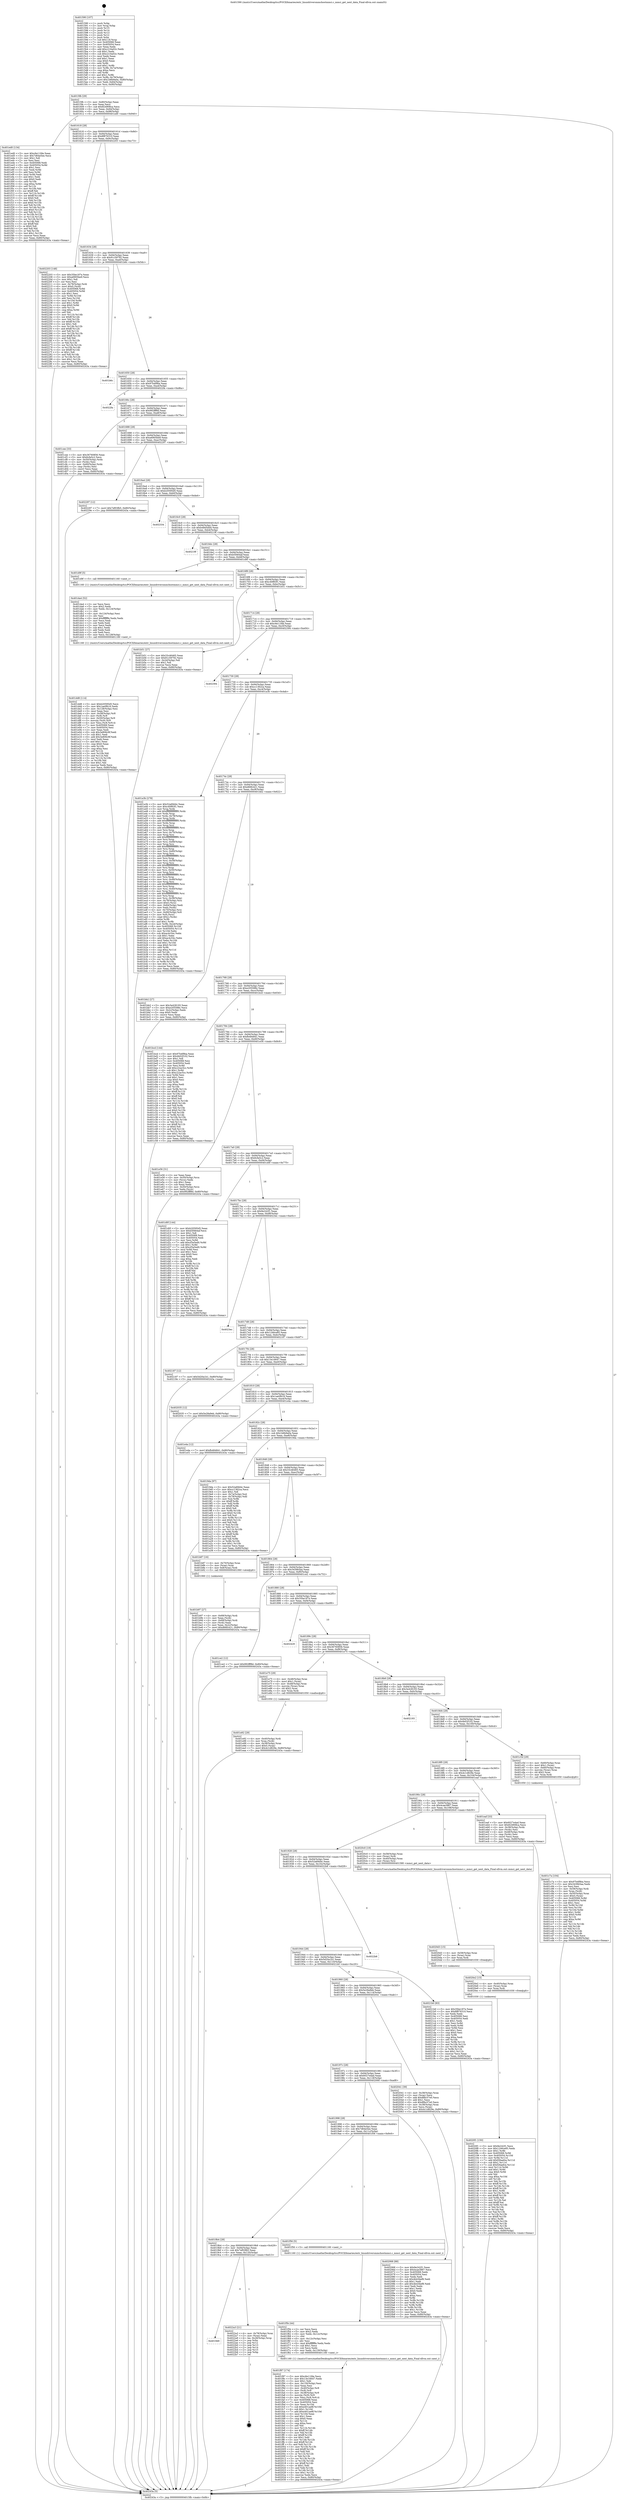 digraph "0x401590" {
  label = "0x401590 (/mnt/c/Users/mathe/Desktop/tcc/POCII/binaries/extr_linuxdriversmmchostmmci.c_mmci_get_next_data_Final-ollvm.out::main(0))"
  labelloc = "t"
  node[shape=record]

  Entry [label="",width=0.3,height=0.3,shape=circle,fillcolor=black,style=filled]
  "0x4015fb" [label="{
     0x4015fb [29]\l
     | [instrs]\l
     &nbsp;&nbsp;0x4015fb \<+3\>: mov -0x80(%rbp),%eax\l
     &nbsp;&nbsp;0x4015fe \<+2\>: mov %eax,%ecx\l
     &nbsp;&nbsp;0x401600 \<+6\>: sub $0x824908ca,%ecx\l
     &nbsp;&nbsp;0x401606 \<+6\>: mov %eax,-0x94(%rbp)\l
     &nbsp;&nbsp;0x40160c \<+6\>: mov %ecx,-0x98(%rbp)\l
     &nbsp;&nbsp;0x401612 \<+6\>: je 0000000000401ed0 \<main+0x940\>\l
  }"]
  "0x401ed0" [label="{
     0x401ed0 [134]\l
     | [instrs]\l
     &nbsp;&nbsp;0x401ed0 \<+5\>: mov $0xc6e11fde,%eax\l
     &nbsp;&nbsp;0x401ed5 \<+5\>: mov $0x7d64e5ee,%ecx\l
     &nbsp;&nbsp;0x401eda \<+2\>: mov $0x1,%dl\l
     &nbsp;&nbsp;0x401edc \<+2\>: xor %esi,%esi\l
     &nbsp;&nbsp;0x401ede \<+7\>: mov 0x405068,%edi\l
     &nbsp;&nbsp;0x401ee5 \<+8\>: mov 0x405054,%r8d\l
     &nbsp;&nbsp;0x401eed \<+3\>: sub $0x1,%esi\l
     &nbsp;&nbsp;0x401ef0 \<+3\>: mov %edi,%r9d\l
     &nbsp;&nbsp;0x401ef3 \<+3\>: add %esi,%r9d\l
     &nbsp;&nbsp;0x401ef6 \<+4\>: imul %r9d,%edi\l
     &nbsp;&nbsp;0x401efa \<+3\>: and $0x1,%edi\l
     &nbsp;&nbsp;0x401efd \<+3\>: cmp $0x0,%edi\l
     &nbsp;&nbsp;0x401f00 \<+4\>: sete %r10b\l
     &nbsp;&nbsp;0x401f04 \<+4\>: cmp $0xa,%r8d\l
     &nbsp;&nbsp;0x401f08 \<+4\>: setl %r11b\l
     &nbsp;&nbsp;0x401f0c \<+3\>: mov %r10b,%bl\l
     &nbsp;&nbsp;0x401f0f \<+3\>: xor $0xff,%bl\l
     &nbsp;&nbsp;0x401f12 \<+3\>: mov %r11b,%r14b\l
     &nbsp;&nbsp;0x401f15 \<+4\>: xor $0xff,%r14b\l
     &nbsp;&nbsp;0x401f19 \<+3\>: xor $0x0,%dl\l
     &nbsp;&nbsp;0x401f1c \<+3\>: mov %bl,%r15b\l
     &nbsp;&nbsp;0x401f1f \<+4\>: and $0x0,%r15b\l
     &nbsp;&nbsp;0x401f23 \<+3\>: and %dl,%r10b\l
     &nbsp;&nbsp;0x401f26 \<+3\>: mov %r14b,%r12b\l
     &nbsp;&nbsp;0x401f29 \<+4\>: and $0x0,%r12b\l
     &nbsp;&nbsp;0x401f2d \<+3\>: and %dl,%r11b\l
     &nbsp;&nbsp;0x401f30 \<+3\>: or %r10b,%r15b\l
     &nbsp;&nbsp;0x401f33 \<+3\>: or %r11b,%r12b\l
     &nbsp;&nbsp;0x401f36 \<+3\>: xor %r12b,%r15b\l
     &nbsp;&nbsp;0x401f39 \<+3\>: or %r14b,%bl\l
     &nbsp;&nbsp;0x401f3c \<+3\>: xor $0xff,%bl\l
     &nbsp;&nbsp;0x401f3f \<+3\>: or $0x0,%dl\l
     &nbsp;&nbsp;0x401f42 \<+2\>: and %dl,%bl\l
     &nbsp;&nbsp;0x401f44 \<+3\>: or %bl,%r15b\l
     &nbsp;&nbsp;0x401f47 \<+4\>: test $0x1,%r15b\l
     &nbsp;&nbsp;0x401f4b \<+3\>: cmovne %ecx,%eax\l
     &nbsp;&nbsp;0x401f4e \<+3\>: mov %eax,-0x80(%rbp)\l
     &nbsp;&nbsp;0x401f51 \<+5\>: jmp 000000000040243a \<main+0xeaa\>\l
  }"]
  "0x401618" [label="{
     0x401618 [28]\l
     | [instrs]\l
     &nbsp;&nbsp;0x401618 \<+5\>: jmp 000000000040161d \<main+0x8d\>\l
     &nbsp;&nbsp;0x40161d \<+6\>: mov -0x94(%rbp),%eax\l
     &nbsp;&nbsp;0x401623 \<+5\>: sub $0x8f876310,%eax\l
     &nbsp;&nbsp;0x401628 \<+6\>: mov %eax,-0x9c(%rbp)\l
     &nbsp;&nbsp;0x40162e \<+6\>: je 0000000000402203 \<main+0xc73\>\l
  }"]
  Exit [label="",width=0.3,height=0.3,shape=circle,fillcolor=black,style=filled,peripheries=2]
  "0x402203" [label="{
     0x402203 [148]\l
     | [instrs]\l
     &nbsp;&nbsp;0x402203 \<+5\>: mov $0x35be187e,%eax\l
     &nbsp;&nbsp;0x402208 \<+5\>: mov $0xa6905be9,%ecx\l
     &nbsp;&nbsp;0x40220d \<+2\>: mov $0x1,%dl\l
     &nbsp;&nbsp;0x40220f \<+2\>: xor %esi,%esi\l
     &nbsp;&nbsp;0x402211 \<+4\>: mov -0x78(%rbp),%rdi\l
     &nbsp;&nbsp;0x402215 \<+6\>: movl $0x0,(%rdi)\l
     &nbsp;&nbsp;0x40221b \<+8\>: mov 0x405068,%r8d\l
     &nbsp;&nbsp;0x402223 \<+8\>: mov 0x405054,%r9d\l
     &nbsp;&nbsp;0x40222b \<+3\>: sub $0x1,%esi\l
     &nbsp;&nbsp;0x40222e \<+3\>: mov %r8d,%r10d\l
     &nbsp;&nbsp;0x402231 \<+3\>: add %esi,%r10d\l
     &nbsp;&nbsp;0x402234 \<+4\>: imul %r10d,%r8d\l
     &nbsp;&nbsp;0x402238 \<+4\>: and $0x1,%r8d\l
     &nbsp;&nbsp;0x40223c \<+4\>: cmp $0x0,%r8d\l
     &nbsp;&nbsp;0x402240 \<+4\>: sete %r11b\l
     &nbsp;&nbsp;0x402244 \<+4\>: cmp $0xa,%r9d\l
     &nbsp;&nbsp;0x402248 \<+3\>: setl %bl\l
     &nbsp;&nbsp;0x40224b \<+3\>: mov %r11b,%r14b\l
     &nbsp;&nbsp;0x40224e \<+4\>: xor $0xff,%r14b\l
     &nbsp;&nbsp;0x402252 \<+3\>: mov %bl,%r15b\l
     &nbsp;&nbsp;0x402255 \<+4\>: xor $0xff,%r15b\l
     &nbsp;&nbsp;0x402259 \<+3\>: xor $0x1,%dl\l
     &nbsp;&nbsp;0x40225c \<+3\>: mov %r14b,%r12b\l
     &nbsp;&nbsp;0x40225f \<+4\>: and $0xff,%r12b\l
     &nbsp;&nbsp;0x402263 \<+3\>: and %dl,%r11b\l
     &nbsp;&nbsp;0x402266 \<+3\>: mov %r15b,%r13b\l
     &nbsp;&nbsp;0x402269 \<+4\>: and $0xff,%r13b\l
     &nbsp;&nbsp;0x40226d \<+2\>: and %dl,%bl\l
     &nbsp;&nbsp;0x40226f \<+3\>: or %r11b,%r12b\l
     &nbsp;&nbsp;0x402272 \<+3\>: or %bl,%r13b\l
     &nbsp;&nbsp;0x402275 \<+3\>: xor %r13b,%r12b\l
     &nbsp;&nbsp;0x402278 \<+3\>: or %r15b,%r14b\l
     &nbsp;&nbsp;0x40227b \<+4\>: xor $0xff,%r14b\l
     &nbsp;&nbsp;0x40227f \<+3\>: or $0x1,%dl\l
     &nbsp;&nbsp;0x402282 \<+3\>: and %dl,%r14b\l
     &nbsp;&nbsp;0x402285 \<+3\>: or %r14b,%r12b\l
     &nbsp;&nbsp;0x402288 \<+4\>: test $0x1,%r12b\l
     &nbsp;&nbsp;0x40228c \<+3\>: cmovne %ecx,%eax\l
     &nbsp;&nbsp;0x40228f \<+3\>: mov %eax,-0x80(%rbp)\l
     &nbsp;&nbsp;0x402292 \<+5\>: jmp 000000000040243a \<main+0xeaa\>\l
  }"]
  "0x401634" [label="{
     0x401634 [28]\l
     | [instrs]\l
     &nbsp;&nbsp;0x401634 \<+5\>: jmp 0000000000401639 \<main+0xa9\>\l
     &nbsp;&nbsp;0x401639 \<+6\>: mov -0x94(%rbp),%eax\l
     &nbsp;&nbsp;0x40163f \<+5\>: sub $0x91c59792,%eax\l
     &nbsp;&nbsp;0x401644 \<+6\>: mov %eax,-0xa0(%rbp)\l
     &nbsp;&nbsp;0x40164a \<+6\>: je 0000000000401b6c \<main+0x5dc\>\l
  }"]
  "0x4019d0" [label="{
     0x4019d0\l
  }", style=dashed]
  "0x401b6c" [label="{
     0x401b6c\l
  }", style=dashed]
  "0x401650" [label="{
     0x401650 [28]\l
     | [instrs]\l
     &nbsp;&nbsp;0x401650 \<+5\>: jmp 0000000000401655 \<main+0xc5\>\l
     &nbsp;&nbsp;0x401655 \<+6\>: mov -0x94(%rbp),%eax\l
     &nbsp;&nbsp;0x40165b \<+5\>: sub $0x97b4f9ba,%eax\l
     &nbsp;&nbsp;0x401660 \<+6\>: mov %eax,-0xa4(%rbp)\l
     &nbsp;&nbsp;0x401666 \<+6\>: je 00000000004022fa \<main+0xd6a\>\l
  }"]
  "0x4022a3" [label="{
     0x4022a3 [21]\l
     | [instrs]\l
     &nbsp;&nbsp;0x4022a3 \<+4\>: mov -0x78(%rbp),%rax\l
     &nbsp;&nbsp;0x4022a7 \<+2\>: mov (%rax),%eax\l
     &nbsp;&nbsp;0x4022a9 \<+4\>: lea -0x28(%rbp),%rsp\l
     &nbsp;&nbsp;0x4022ad \<+1\>: pop %rbx\l
     &nbsp;&nbsp;0x4022ae \<+2\>: pop %r12\l
     &nbsp;&nbsp;0x4022b0 \<+2\>: pop %r13\l
     &nbsp;&nbsp;0x4022b2 \<+2\>: pop %r14\l
     &nbsp;&nbsp;0x4022b4 \<+2\>: pop %r15\l
     &nbsp;&nbsp;0x4022b6 \<+1\>: pop %rbp\l
     &nbsp;&nbsp;0x4022b7 \<+1\>: ret\l
  }"]
  "0x4022fa" [label="{
     0x4022fa\l
  }", style=dashed]
  "0x40166c" [label="{
     0x40166c [28]\l
     | [instrs]\l
     &nbsp;&nbsp;0x40166c \<+5\>: jmp 0000000000401671 \<main+0xe1\>\l
     &nbsp;&nbsp;0x401671 \<+6\>: mov -0x94(%rbp),%eax\l
     &nbsp;&nbsp;0x401677 \<+5\>: sub $0x992fff8d,%eax\l
     &nbsp;&nbsp;0x40167c \<+6\>: mov %eax,-0xa8(%rbp)\l
     &nbsp;&nbsp;0x401682 \<+6\>: je 0000000000401cee \<main+0x75e\>\l
  }"]
  "0x4020f1" [label="{
     0x4020f1 [150]\l
     | [instrs]\l
     &nbsp;&nbsp;0x4020f1 \<+5\>: mov $0x9e242f1,%ecx\l
     &nbsp;&nbsp;0x4020f6 \<+5\>: mov $0x1246ce85,%edx\l
     &nbsp;&nbsp;0x4020fb \<+3\>: mov $0x1,%r8b\l
     &nbsp;&nbsp;0x4020fe \<+8\>: mov 0x405068,%r9d\l
     &nbsp;&nbsp;0x402106 \<+8\>: mov 0x405054,%r10d\l
     &nbsp;&nbsp;0x40210e \<+3\>: mov %r9d,%r11d\l
     &nbsp;&nbsp;0x402111 \<+7\>: add $0xf26aefce,%r11d\l
     &nbsp;&nbsp;0x402118 \<+4\>: sub $0x1,%r11d\l
     &nbsp;&nbsp;0x40211c \<+7\>: sub $0xf26aefce,%r11d\l
     &nbsp;&nbsp;0x402123 \<+4\>: imul %r11d,%r9d\l
     &nbsp;&nbsp;0x402127 \<+4\>: and $0x1,%r9d\l
     &nbsp;&nbsp;0x40212b \<+4\>: cmp $0x0,%r9d\l
     &nbsp;&nbsp;0x40212f \<+3\>: sete %bl\l
     &nbsp;&nbsp;0x402132 \<+4\>: cmp $0xa,%r10d\l
     &nbsp;&nbsp;0x402136 \<+4\>: setl %r14b\l
     &nbsp;&nbsp;0x40213a \<+3\>: mov %bl,%r15b\l
     &nbsp;&nbsp;0x40213d \<+4\>: xor $0xff,%r15b\l
     &nbsp;&nbsp;0x402141 \<+3\>: mov %r14b,%r12b\l
     &nbsp;&nbsp;0x402144 \<+4\>: xor $0xff,%r12b\l
     &nbsp;&nbsp;0x402148 \<+4\>: xor $0x1,%r8b\l
     &nbsp;&nbsp;0x40214c \<+3\>: mov %r15b,%r13b\l
     &nbsp;&nbsp;0x40214f \<+4\>: and $0xff,%r13b\l
     &nbsp;&nbsp;0x402153 \<+3\>: and %r8b,%bl\l
     &nbsp;&nbsp;0x402156 \<+3\>: mov %r12b,%al\l
     &nbsp;&nbsp;0x402159 \<+2\>: and $0xff,%al\l
     &nbsp;&nbsp;0x40215b \<+3\>: and %r8b,%r14b\l
     &nbsp;&nbsp;0x40215e \<+3\>: or %bl,%r13b\l
     &nbsp;&nbsp;0x402161 \<+3\>: or %r14b,%al\l
     &nbsp;&nbsp;0x402164 \<+3\>: xor %al,%r13b\l
     &nbsp;&nbsp;0x402167 \<+3\>: or %r12b,%r15b\l
     &nbsp;&nbsp;0x40216a \<+4\>: xor $0xff,%r15b\l
     &nbsp;&nbsp;0x40216e \<+4\>: or $0x1,%r8b\l
     &nbsp;&nbsp;0x402172 \<+3\>: and %r8b,%r15b\l
     &nbsp;&nbsp;0x402175 \<+3\>: or %r15b,%r13b\l
     &nbsp;&nbsp;0x402178 \<+4\>: test $0x1,%r13b\l
     &nbsp;&nbsp;0x40217c \<+3\>: cmovne %edx,%ecx\l
     &nbsp;&nbsp;0x40217f \<+3\>: mov %ecx,-0x80(%rbp)\l
     &nbsp;&nbsp;0x402182 \<+5\>: jmp 000000000040243a \<main+0xeaa\>\l
  }"]
  "0x401cee" [label="{
     0x401cee [33]\l
     | [instrs]\l
     &nbsp;&nbsp;0x401cee \<+5\>: mov $0x36760856,%eax\l
     &nbsp;&nbsp;0x401cf3 \<+5\>: mov $0x6cfa5c2,%ecx\l
     &nbsp;&nbsp;0x401cf8 \<+4\>: mov -0x50(%rbp),%rdx\l
     &nbsp;&nbsp;0x401cfc \<+2\>: mov (%rdx),%esi\l
     &nbsp;&nbsp;0x401cfe \<+4\>: mov -0x60(%rbp),%rdx\l
     &nbsp;&nbsp;0x401d02 \<+2\>: cmp (%rdx),%esi\l
     &nbsp;&nbsp;0x401d04 \<+3\>: cmovl %ecx,%eax\l
     &nbsp;&nbsp;0x401d07 \<+3\>: mov %eax,-0x80(%rbp)\l
     &nbsp;&nbsp;0x401d0a \<+5\>: jmp 000000000040243a \<main+0xeaa\>\l
  }"]
  "0x401688" [label="{
     0x401688 [28]\l
     | [instrs]\l
     &nbsp;&nbsp;0x401688 \<+5\>: jmp 000000000040168d \<main+0xfd\>\l
     &nbsp;&nbsp;0x40168d \<+6\>: mov -0x94(%rbp),%eax\l
     &nbsp;&nbsp;0x401693 \<+5\>: sub $0xa6905be9,%eax\l
     &nbsp;&nbsp;0x401698 \<+6\>: mov %eax,-0xac(%rbp)\l
     &nbsp;&nbsp;0x40169e \<+6\>: je 0000000000402297 \<main+0xd07\>\l
  }"]
  "0x4020e2" [label="{
     0x4020e2 [15]\l
     | [instrs]\l
     &nbsp;&nbsp;0x4020e2 \<+4\>: mov -0x40(%rbp),%rax\l
     &nbsp;&nbsp;0x4020e6 \<+3\>: mov (%rax),%rax\l
     &nbsp;&nbsp;0x4020e9 \<+3\>: mov %rax,%rdi\l
     &nbsp;&nbsp;0x4020ec \<+5\>: call 0000000000401030 \<free@plt\>\l
     | [calls]\l
     &nbsp;&nbsp;0x401030 \{1\} (unknown)\l
  }"]
  "0x402297" [label="{
     0x402297 [12]\l
     | [instrs]\l
     &nbsp;&nbsp;0x402297 \<+7\>: movl $0x7ef03fb5,-0x80(%rbp)\l
     &nbsp;&nbsp;0x40229e \<+5\>: jmp 000000000040243a \<main+0xeaa\>\l
  }"]
  "0x4016a4" [label="{
     0x4016a4 [28]\l
     | [instrs]\l
     &nbsp;&nbsp;0x4016a4 \<+5\>: jmp 00000000004016a9 \<main+0x119\>\l
     &nbsp;&nbsp;0x4016a9 \<+6\>: mov -0x94(%rbp),%eax\l
     &nbsp;&nbsp;0x4016af \<+5\>: sub $0xb20595d5,%eax\l
     &nbsp;&nbsp;0x4016b4 \<+6\>: mov %eax,-0xb0(%rbp)\l
     &nbsp;&nbsp;0x4016ba \<+6\>: je 0000000000402334 \<main+0xda4\>\l
  }"]
  "0x4020d3" [label="{
     0x4020d3 [15]\l
     | [instrs]\l
     &nbsp;&nbsp;0x4020d3 \<+4\>: mov -0x58(%rbp),%rax\l
     &nbsp;&nbsp;0x4020d7 \<+3\>: mov (%rax),%rax\l
     &nbsp;&nbsp;0x4020da \<+3\>: mov %rax,%rdi\l
     &nbsp;&nbsp;0x4020dd \<+5\>: call 0000000000401030 \<free@plt\>\l
     | [calls]\l
     &nbsp;&nbsp;0x401030 \{1\} (unknown)\l
  }"]
  "0x402334" [label="{
     0x402334\l
  }", style=dashed]
  "0x4016c0" [label="{
     0x4016c0 [28]\l
     | [instrs]\l
     &nbsp;&nbsp;0x4016c0 \<+5\>: jmp 00000000004016c5 \<main+0x135\>\l
     &nbsp;&nbsp;0x4016c5 \<+6\>: mov -0x94(%rbp),%eax\l
     &nbsp;&nbsp;0x4016cb \<+5\>: sub $0xb48d5dd4,%eax\l
     &nbsp;&nbsp;0x4016d0 \<+6\>: mov %eax,-0xb4(%rbp)\l
     &nbsp;&nbsp;0x4016d6 \<+6\>: je 000000000040219f \<main+0xc0f\>\l
  }"]
  "0x401f87" [label="{
     0x401f87 [174]\l
     | [instrs]\l
     &nbsp;&nbsp;0x401f87 \<+5\>: mov $0xc6e11fde,%ecx\l
     &nbsp;&nbsp;0x401f8c \<+5\>: mov $0x13e16647,%edx\l
     &nbsp;&nbsp;0x401f91 \<+3\>: mov $0x1,%dil\l
     &nbsp;&nbsp;0x401f94 \<+6\>: mov -0x130(%rbp),%esi\l
     &nbsp;&nbsp;0x401f9a \<+3\>: imul %eax,%esi\l
     &nbsp;&nbsp;0x401f9d \<+4\>: mov -0x40(%rbp),%r8\l
     &nbsp;&nbsp;0x401fa1 \<+3\>: mov (%r8),%r8\l
     &nbsp;&nbsp;0x401fa4 \<+4\>: mov -0x38(%rbp),%r9\l
     &nbsp;&nbsp;0x401fa8 \<+3\>: movslq (%r9),%r9\l
     &nbsp;&nbsp;0x401fab \<+4\>: mov %esi,(%r8,%r9,4)\l
     &nbsp;&nbsp;0x401faf \<+7\>: mov 0x405068,%eax\l
     &nbsp;&nbsp;0x401fb6 \<+7\>: mov 0x405054,%esi\l
     &nbsp;&nbsp;0x401fbd \<+3\>: mov %eax,%r10d\l
     &nbsp;&nbsp;0x401fc0 \<+7\>: sub $0xe401ae8f,%r10d\l
     &nbsp;&nbsp;0x401fc7 \<+4\>: sub $0x1,%r10d\l
     &nbsp;&nbsp;0x401fcb \<+7\>: add $0xe401ae8f,%r10d\l
     &nbsp;&nbsp;0x401fd2 \<+4\>: imul %r10d,%eax\l
     &nbsp;&nbsp;0x401fd6 \<+3\>: and $0x1,%eax\l
     &nbsp;&nbsp;0x401fd9 \<+3\>: cmp $0x0,%eax\l
     &nbsp;&nbsp;0x401fdc \<+4\>: sete %r11b\l
     &nbsp;&nbsp;0x401fe0 \<+3\>: cmp $0xa,%esi\l
     &nbsp;&nbsp;0x401fe3 \<+3\>: setl %bl\l
     &nbsp;&nbsp;0x401fe6 \<+3\>: mov %r11b,%r14b\l
     &nbsp;&nbsp;0x401fe9 \<+4\>: xor $0xff,%r14b\l
     &nbsp;&nbsp;0x401fed \<+3\>: mov %bl,%r15b\l
     &nbsp;&nbsp;0x401ff0 \<+4\>: xor $0xff,%r15b\l
     &nbsp;&nbsp;0x401ff4 \<+4\>: xor $0x1,%dil\l
     &nbsp;&nbsp;0x401ff8 \<+3\>: mov %r14b,%r12b\l
     &nbsp;&nbsp;0x401ffb \<+4\>: and $0xff,%r12b\l
     &nbsp;&nbsp;0x401fff \<+3\>: and %dil,%r11b\l
     &nbsp;&nbsp;0x402002 \<+3\>: mov %r15b,%r13b\l
     &nbsp;&nbsp;0x402005 \<+4\>: and $0xff,%r13b\l
     &nbsp;&nbsp;0x402009 \<+3\>: and %dil,%bl\l
     &nbsp;&nbsp;0x40200c \<+3\>: or %r11b,%r12b\l
     &nbsp;&nbsp;0x40200f \<+3\>: or %bl,%r13b\l
     &nbsp;&nbsp;0x402012 \<+3\>: xor %r13b,%r12b\l
     &nbsp;&nbsp;0x402015 \<+3\>: or %r15b,%r14b\l
     &nbsp;&nbsp;0x402018 \<+4\>: xor $0xff,%r14b\l
     &nbsp;&nbsp;0x40201c \<+4\>: or $0x1,%dil\l
     &nbsp;&nbsp;0x402020 \<+3\>: and %dil,%r14b\l
     &nbsp;&nbsp;0x402023 \<+3\>: or %r14b,%r12b\l
     &nbsp;&nbsp;0x402026 \<+4\>: test $0x1,%r12b\l
     &nbsp;&nbsp;0x40202a \<+3\>: cmovne %edx,%ecx\l
     &nbsp;&nbsp;0x40202d \<+3\>: mov %ecx,-0x80(%rbp)\l
     &nbsp;&nbsp;0x402030 \<+5\>: jmp 000000000040243a \<main+0xeaa\>\l
  }"]
  "0x40219f" [label="{
     0x40219f\l
  }", style=dashed]
  "0x4016dc" [label="{
     0x4016dc [28]\l
     | [instrs]\l
     &nbsp;&nbsp;0x4016dc \<+5\>: jmp 00000000004016e1 \<main+0x151\>\l
     &nbsp;&nbsp;0x4016e1 \<+6\>: mov -0x94(%rbp),%eax\l
     &nbsp;&nbsp;0x4016e7 \<+5\>: sub $0xb5f464af,%eax\l
     &nbsp;&nbsp;0x4016ec \<+6\>: mov %eax,-0xb8(%rbp)\l
     &nbsp;&nbsp;0x4016f2 \<+6\>: je 0000000000401d9f \<main+0x80f\>\l
  }"]
  "0x401f5b" [label="{
     0x401f5b [44]\l
     | [instrs]\l
     &nbsp;&nbsp;0x401f5b \<+2\>: xor %ecx,%ecx\l
     &nbsp;&nbsp;0x401f5d \<+5\>: mov $0x2,%edx\l
     &nbsp;&nbsp;0x401f62 \<+6\>: mov %edx,-0x12c(%rbp)\l
     &nbsp;&nbsp;0x401f68 \<+1\>: cltd\l
     &nbsp;&nbsp;0x401f69 \<+6\>: mov -0x12c(%rbp),%esi\l
     &nbsp;&nbsp;0x401f6f \<+2\>: idiv %esi\l
     &nbsp;&nbsp;0x401f71 \<+6\>: imul $0xfffffffe,%edx,%edx\l
     &nbsp;&nbsp;0x401f77 \<+3\>: sub $0x1,%ecx\l
     &nbsp;&nbsp;0x401f7a \<+2\>: sub %ecx,%edx\l
     &nbsp;&nbsp;0x401f7c \<+6\>: mov %edx,-0x130(%rbp)\l
     &nbsp;&nbsp;0x401f82 \<+5\>: call 0000000000401160 \<next_i\>\l
     | [calls]\l
     &nbsp;&nbsp;0x401160 \{1\} (/mnt/c/Users/mathe/Desktop/tcc/POCII/binaries/extr_linuxdriversmmchostmmci.c_mmci_get_next_data_Final-ollvm.out::next_i)\l
  }"]
  "0x401d9f" [label="{
     0x401d9f [5]\l
     | [instrs]\l
     &nbsp;&nbsp;0x401d9f \<+5\>: call 0000000000401160 \<next_i\>\l
     | [calls]\l
     &nbsp;&nbsp;0x401160 \{1\} (/mnt/c/Users/mathe/Desktop/tcc/POCII/binaries/extr_linuxdriversmmchostmmci.c_mmci_get_next_data_Final-ollvm.out::next_i)\l
  }"]
  "0x4016f8" [label="{
     0x4016f8 [28]\l
     | [instrs]\l
     &nbsp;&nbsp;0x4016f8 \<+5\>: jmp 00000000004016fd \<main+0x16d\>\l
     &nbsp;&nbsp;0x4016fd \<+6\>: mov -0x94(%rbp),%eax\l
     &nbsp;&nbsp;0x401703 \<+5\>: sub $0xc40f83f1,%eax\l
     &nbsp;&nbsp;0x401708 \<+6\>: mov %eax,-0xbc(%rbp)\l
     &nbsp;&nbsp;0x40170e \<+6\>: je 0000000000401b51 \<main+0x5c1\>\l
  }"]
  "0x4019b4" [label="{
     0x4019b4 [28]\l
     | [instrs]\l
     &nbsp;&nbsp;0x4019b4 \<+5\>: jmp 00000000004019b9 \<main+0x429\>\l
     &nbsp;&nbsp;0x4019b9 \<+6\>: mov -0x94(%rbp),%eax\l
     &nbsp;&nbsp;0x4019bf \<+5\>: sub $0x7ef03fb5,%eax\l
     &nbsp;&nbsp;0x4019c4 \<+6\>: mov %eax,-0x120(%rbp)\l
     &nbsp;&nbsp;0x4019ca \<+6\>: je 00000000004022a3 \<main+0xd13\>\l
  }"]
  "0x401b51" [label="{
     0x401b51 [27]\l
     | [instrs]\l
     &nbsp;&nbsp;0x401b51 \<+5\>: mov $0x33c46465,%eax\l
     &nbsp;&nbsp;0x401b56 \<+5\>: mov $0x91c59792,%ecx\l
     &nbsp;&nbsp;0x401b5b \<+3\>: mov -0x2d(%rbp),%dl\l
     &nbsp;&nbsp;0x401b5e \<+3\>: test $0x1,%dl\l
     &nbsp;&nbsp;0x401b61 \<+3\>: cmovne %ecx,%eax\l
     &nbsp;&nbsp;0x401b64 \<+3\>: mov %eax,-0x80(%rbp)\l
     &nbsp;&nbsp;0x401b67 \<+5\>: jmp 000000000040243a \<main+0xeaa\>\l
  }"]
  "0x401714" [label="{
     0x401714 [28]\l
     | [instrs]\l
     &nbsp;&nbsp;0x401714 \<+5\>: jmp 0000000000401719 \<main+0x189\>\l
     &nbsp;&nbsp;0x401719 \<+6\>: mov -0x94(%rbp),%eax\l
     &nbsp;&nbsp;0x40171f \<+5\>: sub $0xc6e11fde,%eax\l
     &nbsp;&nbsp;0x401724 \<+6\>: mov %eax,-0xc0(%rbp)\l
     &nbsp;&nbsp;0x40172a \<+6\>: je 0000000000402394 \<main+0xe04\>\l
  }"]
  "0x401f56" [label="{
     0x401f56 [5]\l
     | [instrs]\l
     &nbsp;&nbsp;0x401f56 \<+5\>: call 0000000000401160 \<next_i\>\l
     | [calls]\l
     &nbsp;&nbsp;0x401160 \{1\} (/mnt/c/Users/mathe/Desktop/tcc/POCII/binaries/extr_linuxdriversmmchostmmci.c_mmci_get_next_data_Final-ollvm.out::next_i)\l
  }"]
  "0x402394" [label="{
     0x402394\l
  }", style=dashed]
  "0x401730" [label="{
     0x401730 [28]\l
     | [instrs]\l
     &nbsp;&nbsp;0x401730 \<+5\>: jmp 0000000000401735 \<main+0x1a5\>\l
     &nbsp;&nbsp;0x401735 \<+6\>: mov -0x94(%rbp),%eax\l
     &nbsp;&nbsp;0x40173b \<+5\>: sub $0xcc1362ca,%eax\l
     &nbsp;&nbsp;0x401740 \<+6\>: mov %eax,-0xc4(%rbp)\l
     &nbsp;&nbsp;0x401746 \<+6\>: je 0000000000401a3b \<main+0x4ab\>\l
  }"]
  "0x401998" [label="{
     0x401998 [28]\l
     | [instrs]\l
     &nbsp;&nbsp;0x401998 \<+5\>: jmp 000000000040199d \<main+0x40d\>\l
     &nbsp;&nbsp;0x40199d \<+6\>: mov -0x94(%rbp),%eax\l
     &nbsp;&nbsp;0x4019a3 \<+5\>: sub $0x7d64e5ee,%eax\l
     &nbsp;&nbsp;0x4019a8 \<+6\>: mov %eax,-0x11c(%rbp)\l
     &nbsp;&nbsp;0x4019ae \<+6\>: je 0000000000401f56 \<main+0x9c6\>\l
  }"]
  "0x401a3b" [label="{
     0x401a3b [278]\l
     | [instrs]\l
     &nbsp;&nbsp;0x401a3b \<+5\>: mov $0x52a69d4c,%eax\l
     &nbsp;&nbsp;0x401a40 \<+5\>: mov $0xc40f83f1,%ecx\l
     &nbsp;&nbsp;0x401a45 \<+3\>: mov %rsp,%rdx\l
     &nbsp;&nbsp;0x401a48 \<+4\>: add $0xfffffffffffffff0,%rdx\l
     &nbsp;&nbsp;0x401a4c \<+3\>: mov %rdx,%rsp\l
     &nbsp;&nbsp;0x401a4f \<+4\>: mov %rdx,-0x78(%rbp)\l
     &nbsp;&nbsp;0x401a53 \<+3\>: mov %rsp,%rdx\l
     &nbsp;&nbsp;0x401a56 \<+4\>: add $0xfffffffffffffff0,%rdx\l
     &nbsp;&nbsp;0x401a5a \<+3\>: mov %rdx,%rsp\l
     &nbsp;&nbsp;0x401a5d \<+3\>: mov %rsp,%rsi\l
     &nbsp;&nbsp;0x401a60 \<+4\>: add $0xfffffffffffffff0,%rsi\l
     &nbsp;&nbsp;0x401a64 \<+3\>: mov %rsi,%rsp\l
     &nbsp;&nbsp;0x401a67 \<+4\>: mov %rsi,-0x70(%rbp)\l
     &nbsp;&nbsp;0x401a6b \<+3\>: mov %rsp,%rsi\l
     &nbsp;&nbsp;0x401a6e \<+4\>: add $0xfffffffffffffff0,%rsi\l
     &nbsp;&nbsp;0x401a72 \<+3\>: mov %rsi,%rsp\l
     &nbsp;&nbsp;0x401a75 \<+4\>: mov %rsi,-0x68(%rbp)\l
     &nbsp;&nbsp;0x401a79 \<+3\>: mov %rsp,%rsi\l
     &nbsp;&nbsp;0x401a7c \<+4\>: add $0xfffffffffffffff0,%rsi\l
     &nbsp;&nbsp;0x401a80 \<+3\>: mov %rsi,%rsp\l
     &nbsp;&nbsp;0x401a83 \<+4\>: mov %rsi,-0x60(%rbp)\l
     &nbsp;&nbsp;0x401a87 \<+3\>: mov %rsp,%rsi\l
     &nbsp;&nbsp;0x401a8a \<+4\>: add $0xfffffffffffffff0,%rsi\l
     &nbsp;&nbsp;0x401a8e \<+3\>: mov %rsi,%rsp\l
     &nbsp;&nbsp;0x401a91 \<+4\>: mov %rsi,-0x58(%rbp)\l
     &nbsp;&nbsp;0x401a95 \<+3\>: mov %rsp,%rsi\l
     &nbsp;&nbsp;0x401a98 \<+4\>: add $0xfffffffffffffff0,%rsi\l
     &nbsp;&nbsp;0x401a9c \<+3\>: mov %rsi,%rsp\l
     &nbsp;&nbsp;0x401a9f \<+4\>: mov %rsi,-0x50(%rbp)\l
     &nbsp;&nbsp;0x401aa3 \<+3\>: mov %rsp,%rsi\l
     &nbsp;&nbsp;0x401aa6 \<+4\>: add $0xfffffffffffffff0,%rsi\l
     &nbsp;&nbsp;0x401aaa \<+3\>: mov %rsi,%rsp\l
     &nbsp;&nbsp;0x401aad \<+4\>: mov %rsi,-0x48(%rbp)\l
     &nbsp;&nbsp;0x401ab1 \<+3\>: mov %rsp,%rsi\l
     &nbsp;&nbsp;0x401ab4 \<+4\>: add $0xfffffffffffffff0,%rsi\l
     &nbsp;&nbsp;0x401ab8 \<+3\>: mov %rsi,%rsp\l
     &nbsp;&nbsp;0x401abb \<+4\>: mov %rsi,-0x40(%rbp)\l
     &nbsp;&nbsp;0x401abf \<+3\>: mov %rsp,%rsi\l
     &nbsp;&nbsp;0x401ac2 \<+4\>: add $0xfffffffffffffff0,%rsi\l
     &nbsp;&nbsp;0x401ac6 \<+3\>: mov %rsi,%rsp\l
     &nbsp;&nbsp;0x401ac9 \<+4\>: mov %rsi,-0x38(%rbp)\l
     &nbsp;&nbsp;0x401acd \<+4\>: mov -0x78(%rbp),%rsi\l
     &nbsp;&nbsp;0x401ad1 \<+6\>: movl $0x0,(%rsi)\l
     &nbsp;&nbsp;0x401ad7 \<+6\>: mov -0x84(%rbp),%edi\l
     &nbsp;&nbsp;0x401add \<+2\>: mov %edi,(%rdx)\l
     &nbsp;&nbsp;0x401adf \<+4\>: mov -0x70(%rbp),%rsi\l
     &nbsp;&nbsp;0x401ae3 \<+7\>: mov -0x90(%rbp),%r8\l
     &nbsp;&nbsp;0x401aea \<+3\>: mov %r8,(%rsi)\l
     &nbsp;&nbsp;0x401aed \<+3\>: cmpl $0x2,(%rdx)\l
     &nbsp;&nbsp;0x401af0 \<+4\>: setne %r9b\l
     &nbsp;&nbsp;0x401af4 \<+4\>: and $0x1,%r9b\l
     &nbsp;&nbsp;0x401af8 \<+4\>: mov %r9b,-0x2d(%rbp)\l
     &nbsp;&nbsp;0x401afc \<+8\>: mov 0x405068,%r10d\l
     &nbsp;&nbsp;0x401b04 \<+8\>: mov 0x405054,%r11d\l
     &nbsp;&nbsp;0x401b0c \<+3\>: mov %r10d,%ebx\l
     &nbsp;&nbsp;0x401b0f \<+6\>: sub $0xac4c54c,%ebx\l
     &nbsp;&nbsp;0x401b15 \<+3\>: sub $0x1,%ebx\l
     &nbsp;&nbsp;0x401b18 \<+6\>: add $0xac4c54c,%ebx\l
     &nbsp;&nbsp;0x401b1e \<+4\>: imul %ebx,%r10d\l
     &nbsp;&nbsp;0x401b22 \<+4\>: and $0x1,%r10d\l
     &nbsp;&nbsp;0x401b26 \<+4\>: cmp $0x0,%r10d\l
     &nbsp;&nbsp;0x401b2a \<+4\>: sete %r9b\l
     &nbsp;&nbsp;0x401b2e \<+4\>: cmp $0xa,%r11d\l
     &nbsp;&nbsp;0x401b32 \<+4\>: setl %r14b\l
     &nbsp;&nbsp;0x401b36 \<+3\>: mov %r9b,%r15b\l
     &nbsp;&nbsp;0x401b39 \<+3\>: and %r14b,%r15b\l
     &nbsp;&nbsp;0x401b3c \<+3\>: xor %r14b,%r9b\l
     &nbsp;&nbsp;0x401b3f \<+3\>: or %r9b,%r15b\l
     &nbsp;&nbsp;0x401b42 \<+4\>: test $0x1,%r15b\l
     &nbsp;&nbsp;0x401b46 \<+3\>: cmovne %ecx,%eax\l
     &nbsp;&nbsp;0x401b49 \<+3\>: mov %eax,-0x80(%rbp)\l
     &nbsp;&nbsp;0x401b4c \<+5\>: jmp 000000000040243a \<main+0xeaa\>\l
  }"]
  "0x40174c" [label="{
     0x40174c [28]\l
     | [instrs]\l
     &nbsp;&nbsp;0x40174c \<+5\>: jmp 0000000000401751 \<main+0x1c1\>\l
     &nbsp;&nbsp;0x401751 \<+6\>: mov -0x94(%rbp),%eax\l
     &nbsp;&nbsp;0x401757 \<+5\>: sub $0xd66fc421,%eax\l
     &nbsp;&nbsp;0x40175c \<+6\>: mov %eax,-0xc8(%rbp)\l
     &nbsp;&nbsp;0x401762 \<+6\>: je 0000000000401bb2 \<main+0x622\>\l
  }"]
  "0x402068" [label="{
     0x402068 [88]\l
     | [instrs]\l
     &nbsp;&nbsp;0x402068 \<+5\>: mov $0x9e242f1,%eax\l
     &nbsp;&nbsp;0x40206d \<+5\>: mov $0x4cae3867,%ecx\l
     &nbsp;&nbsp;0x402072 \<+7\>: mov 0x405068,%edx\l
     &nbsp;&nbsp;0x402079 \<+7\>: mov 0x405054,%esi\l
     &nbsp;&nbsp;0x402080 \<+2\>: mov %edx,%edi\l
     &nbsp;&nbsp;0x402082 \<+6\>: sub $0x4b43bef8,%edi\l
     &nbsp;&nbsp;0x402088 \<+3\>: sub $0x1,%edi\l
     &nbsp;&nbsp;0x40208b \<+6\>: add $0x4b43bef8,%edi\l
     &nbsp;&nbsp;0x402091 \<+3\>: imul %edi,%edx\l
     &nbsp;&nbsp;0x402094 \<+3\>: and $0x1,%edx\l
     &nbsp;&nbsp;0x402097 \<+3\>: cmp $0x0,%edx\l
     &nbsp;&nbsp;0x40209a \<+4\>: sete %r8b\l
     &nbsp;&nbsp;0x40209e \<+3\>: cmp $0xa,%esi\l
     &nbsp;&nbsp;0x4020a1 \<+4\>: setl %r9b\l
     &nbsp;&nbsp;0x4020a5 \<+3\>: mov %r8b,%r10b\l
     &nbsp;&nbsp;0x4020a8 \<+3\>: and %r9b,%r10b\l
     &nbsp;&nbsp;0x4020ab \<+3\>: xor %r9b,%r8b\l
     &nbsp;&nbsp;0x4020ae \<+3\>: or %r8b,%r10b\l
     &nbsp;&nbsp;0x4020b1 \<+4\>: test $0x1,%r10b\l
     &nbsp;&nbsp;0x4020b5 \<+3\>: cmovne %ecx,%eax\l
     &nbsp;&nbsp;0x4020b8 \<+3\>: mov %eax,-0x80(%rbp)\l
     &nbsp;&nbsp;0x4020bb \<+5\>: jmp 000000000040243a \<main+0xeaa\>\l
  }"]
  "0x401bb2" [label="{
     0x401bb2 [27]\l
     | [instrs]\l
     &nbsp;&nbsp;0x401bb2 \<+5\>: mov $0x3e428193,%eax\l
     &nbsp;&nbsp;0x401bb7 \<+5\>: mov $0xe205588c,%ecx\l
     &nbsp;&nbsp;0x401bbc \<+3\>: mov -0x2c(%rbp),%edx\l
     &nbsp;&nbsp;0x401bbf \<+3\>: cmp $0x0,%edx\l
     &nbsp;&nbsp;0x401bc2 \<+3\>: cmove %ecx,%eax\l
     &nbsp;&nbsp;0x401bc5 \<+3\>: mov %eax,-0x80(%rbp)\l
     &nbsp;&nbsp;0x401bc8 \<+5\>: jmp 000000000040243a \<main+0xeaa\>\l
  }"]
  "0x401768" [label="{
     0x401768 [28]\l
     | [instrs]\l
     &nbsp;&nbsp;0x401768 \<+5\>: jmp 000000000040176d \<main+0x1dd\>\l
     &nbsp;&nbsp;0x40176d \<+6\>: mov -0x94(%rbp),%eax\l
     &nbsp;&nbsp;0x401773 \<+5\>: sub $0xe205588c,%eax\l
     &nbsp;&nbsp;0x401778 \<+6\>: mov %eax,-0xcc(%rbp)\l
     &nbsp;&nbsp;0x40177e \<+6\>: je 0000000000401bcd \<main+0x63d\>\l
  }"]
  "0x40197c" [label="{
     0x40197c [28]\l
     | [instrs]\l
     &nbsp;&nbsp;0x40197c \<+5\>: jmp 0000000000401981 \<main+0x3f1\>\l
     &nbsp;&nbsp;0x401981 \<+6\>: mov -0x94(%rbp),%eax\l
     &nbsp;&nbsp;0x401987 \<+5\>: sub $0x6027e4ad,%eax\l
     &nbsp;&nbsp;0x40198c \<+6\>: mov %eax,-0x118(%rbp)\l
     &nbsp;&nbsp;0x401992 \<+6\>: je 0000000000402068 \<main+0xad8\>\l
  }"]
  "0x401bcd" [label="{
     0x401bcd [144]\l
     | [instrs]\l
     &nbsp;&nbsp;0x401bcd \<+5\>: mov $0x97b4f9ba,%eax\l
     &nbsp;&nbsp;0x401bd2 \<+5\>: mov $0x4b02f102,%ecx\l
     &nbsp;&nbsp;0x401bd7 \<+2\>: mov $0x1,%dl\l
     &nbsp;&nbsp;0x401bd9 \<+7\>: mov 0x405068,%esi\l
     &nbsp;&nbsp;0x401be0 \<+7\>: mov 0x405054,%edi\l
     &nbsp;&nbsp;0x401be7 \<+3\>: mov %esi,%r8d\l
     &nbsp;&nbsp;0x401bea \<+7\>: add $0xc22ac5cc,%r8d\l
     &nbsp;&nbsp;0x401bf1 \<+4\>: sub $0x1,%r8d\l
     &nbsp;&nbsp;0x401bf5 \<+7\>: sub $0xc22ac5cc,%r8d\l
     &nbsp;&nbsp;0x401bfc \<+4\>: imul %r8d,%esi\l
     &nbsp;&nbsp;0x401c00 \<+3\>: and $0x1,%esi\l
     &nbsp;&nbsp;0x401c03 \<+3\>: cmp $0x0,%esi\l
     &nbsp;&nbsp;0x401c06 \<+4\>: sete %r9b\l
     &nbsp;&nbsp;0x401c0a \<+3\>: cmp $0xa,%edi\l
     &nbsp;&nbsp;0x401c0d \<+4\>: setl %r10b\l
     &nbsp;&nbsp;0x401c11 \<+3\>: mov %r9b,%r11b\l
     &nbsp;&nbsp;0x401c14 \<+4\>: xor $0xff,%r11b\l
     &nbsp;&nbsp;0x401c18 \<+3\>: mov %r10b,%bl\l
     &nbsp;&nbsp;0x401c1b \<+3\>: xor $0xff,%bl\l
     &nbsp;&nbsp;0x401c1e \<+3\>: xor $0x0,%dl\l
     &nbsp;&nbsp;0x401c21 \<+3\>: mov %r11b,%r14b\l
     &nbsp;&nbsp;0x401c24 \<+4\>: and $0x0,%r14b\l
     &nbsp;&nbsp;0x401c28 \<+3\>: and %dl,%r9b\l
     &nbsp;&nbsp;0x401c2b \<+3\>: mov %bl,%r15b\l
     &nbsp;&nbsp;0x401c2e \<+4\>: and $0x0,%r15b\l
     &nbsp;&nbsp;0x401c32 \<+3\>: and %dl,%r10b\l
     &nbsp;&nbsp;0x401c35 \<+3\>: or %r9b,%r14b\l
     &nbsp;&nbsp;0x401c38 \<+3\>: or %r10b,%r15b\l
     &nbsp;&nbsp;0x401c3b \<+3\>: xor %r15b,%r14b\l
     &nbsp;&nbsp;0x401c3e \<+3\>: or %bl,%r11b\l
     &nbsp;&nbsp;0x401c41 \<+4\>: xor $0xff,%r11b\l
     &nbsp;&nbsp;0x401c45 \<+3\>: or $0x0,%dl\l
     &nbsp;&nbsp;0x401c48 \<+3\>: and %dl,%r11b\l
     &nbsp;&nbsp;0x401c4b \<+3\>: or %r11b,%r14b\l
     &nbsp;&nbsp;0x401c4e \<+4\>: test $0x1,%r14b\l
     &nbsp;&nbsp;0x401c52 \<+3\>: cmovne %ecx,%eax\l
     &nbsp;&nbsp;0x401c55 \<+3\>: mov %eax,-0x80(%rbp)\l
     &nbsp;&nbsp;0x401c58 \<+5\>: jmp 000000000040243a \<main+0xeaa\>\l
  }"]
  "0x401784" [label="{
     0x401784 [28]\l
     | [instrs]\l
     &nbsp;&nbsp;0x401784 \<+5\>: jmp 0000000000401789 \<main+0x1f9\>\l
     &nbsp;&nbsp;0x401789 \<+6\>: mov -0x94(%rbp),%eax\l
     &nbsp;&nbsp;0x40178f \<+5\>: sub $0xfb484841,%eax\l
     &nbsp;&nbsp;0x401794 \<+6\>: mov %eax,-0xd0(%rbp)\l
     &nbsp;&nbsp;0x40179a \<+6\>: je 0000000000401e56 \<main+0x8c6\>\l
  }"]
  "0x402041" [label="{
     0x402041 [39]\l
     | [instrs]\l
     &nbsp;&nbsp;0x402041 \<+4\>: mov -0x38(%rbp),%rax\l
     &nbsp;&nbsp;0x402045 \<+2\>: mov (%rax),%ecx\l
     &nbsp;&nbsp;0x402047 \<+6\>: add $0x8fbc57e0,%ecx\l
     &nbsp;&nbsp;0x40204d \<+3\>: add $0x1,%ecx\l
     &nbsp;&nbsp;0x402050 \<+6\>: sub $0x8fbc57e0,%ecx\l
     &nbsp;&nbsp;0x402056 \<+4\>: mov -0x38(%rbp),%rax\l
     &nbsp;&nbsp;0x40205a \<+2\>: mov %ecx,(%rax)\l
     &nbsp;&nbsp;0x40205c \<+7\>: movl $0x4c1d829e,-0x80(%rbp)\l
     &nbsp;&nbsp;0x402063 \<+5\>: jmp 000000000040243a \<main+0xeaa\>\l
  }"]
  "0x401e56" [label="{
     0x401e56 [31]\l
     | [instrs]\l
     &nbsp;&nbsp;0x401e56 \<+2\>: xor %eax,%eax\l
     &nbsp;&nbsp;0x401e58 \<+4\>: mov -0x50(%rbp),%rcx\l
     &nbsp;&nbsp;0x401e5c \<+2\>: mov (%rcx),%edx\l
     &nbsp;&nbsp;0x401e5e \<+3\>: sub $0x1,%eax\l
     &nbsp;&nbsp;0x401e61 \<+2\>: sub %eax,%edx\l
     &nbsp;&nbsp;0x401e63 \<+4\>: mov -0x50(%rbp),%rcx\l
     &nbsp;&nbsp;0x401e67 \<+2\>: mov %edx,(%rcx)\l
     &nbsp;&nbsp;0x401e69 \<+7\>: movl $0x992fff8d,-0x80(%rbp)\l
     &nbsp;&nbsp;0x401e70 \<+5\>: jmp 000000000040243a \<main+0xeaa\>\l
  }"]
  "0x4017a0" [label="{
     0x4017a0 [28]\l
     | [instrs]\l
     &nbsp;&nbsp;0x4017a0 \<+5\>: jmp 00000000004017a5 \<main+0x215\>\l
     &nbsp;&nbsp;0x4017a5 \<+6\>: mov -0x94(%rbp),%eax\l
     &nbsp;&nbsp;0x4017ab \<+5\>: sub $0x6cfa5c2,%eax\l
     &nbsp;&nbsp;0x4017b0 \<+6\>: mov %eax,-0xd4(%rbp)\l
     &nbsp;&nbsp;0x4017b6 \<+6\>: je 0000000000401d0f \<main+0x77f\>\l
  }"]
  "0x401960" [label="{
     0x401960 [28]\l
     | [instrs]\l
     &nbsp;&nbsp;0x401960 \<+5\>: jmp 0000000000401965 \<main+0x3d5\>\l
     &nbsp;&nbsp;0x401965 \<+6\>: mov -0x94(%rbp),%eax\l
     &nbsp;&nbsp;0x40196b \<+5\>: sub $0x5e28a9eb,%eax\l
     &nbsp;&nbsp;0x401970 \<+6\>: mov %eax,-0x114(%rbp)\l
     &nbsp;&nbsp;0x401976 \<+6\>: je 0000000000402041 \<main+0xab1\>\l
  }"]
  "0x401d0f" [label="{
     0x401d0f [144]\l
     | [instrs]\l
     &nbsp;&nbsp;0x401d0f \<+5\>: mov $0xb20595d5,%eax\l
     &nbsp;&nbsp;0x401d14 \<+5\>: mov $0xb5f464af,%ecx\l
     &nbsp;&nbsp;0x401d19 \<+2\>: mov $0x1,%dl\l
     &nbsp;&nbsp;0x401d1b \<+7\>: mov 0x405068,%esi\l
     &nbsp;&nbsp;0x401d22 \<+7\>: mov 0x405054,%edi\l
     &nbsp;&nbsp;0x401d29 \<+3\>: mov %esi,%r8d\l
     &nbsp;&nbsp;0x401d2c \<+7\>: add $0xcf3a5ed0,%r8d\l
     &nbsp;&nbsp;0x401d33 \<+4\>: sub $0x1,%r8d\l
     &nbsp;&nbsp;0x401d37 \<+7\>: sub $0xcf3a5ed0,%r8d\l
     &nbsp;&nbsp;0x401d3e \<+4\>: imul %r8d,%esi\l
     &nbsp;&nbsp;0x401d42 \<+3\>: and $0x1,%esi\l
     &nbsp;&nbsp;0x401d45 \<+3\>: cmp $0x0,%esi\l
     &nbsp;&nbsp;0x401d48 \<+4\>: sete %r9b\l
     &nbsp;&nbsp;0x401d4c \<+3\>: cmp $0xa,%edi\l
     &nbsp;&nbsp;0x401d4f \<+4\>: setl %r10b\l
     &nbsp;&nbsp;0x401d53 \<+3\>: mov %r9b,%r11b\l
     &nbsp;&nbsp;0x401d56 \<+4\>: xor $0xff,%r11b\l
     &nbsp;&nbsp;0x401d5a \<+3\>: mov %r10b,%bl\l
     &nbsp;&nbsp;0x401d5d \<+3\>: xor $0xff,%bl\l
     &nbsp;&nbsp;0x401d60 \<+3\>: xor $0x0,%dl\l
     &nbsp;&nbsp;0x401d63 \<+3\>: mov %r11b,%r14b\l
     &nbsp;&nbsp;0x401d66 \<+4\>: and $0x0,%r14b\l
     &nbsp;&nbsp;0x401d6a \<+3\>: and %dl,%r9b\l
     &nbsp;&nbsp;0x401d6d \<+3\>: mov %bl,%r15b\l
     &nbsp;&nbsp;0x401d70 \<+4\>: and $0x0,%r15b\l
     &nbsp;&nbsp;0x401d74 \<+3\>: and %dl,%r10b\l
     &nbsp;&nbsp;0x401d77 \<+3\>: or %r9b,%r14b\l
     &nbsp;&nbsp;0x401d7a \<+3\>: or %r10b,%r15b\l
     &nbsp;&nbsp;0x401d7d \<+3\>: xor %r15b,%r14b\l
     &nbsp;&nbsp;0x401d80 \<+3\>: or %bl,%r11b\l
     &nbsp;&nbsp;0x401d83 \<+4\>: xor $0xff,%r11b\l
     &nbsp;&nbsp;0x401d87 \<+3\>: or $0x0,%dl\l
     &nbsp;&nbsp;0x401d8a \<+3\>: and %dl,%r11b\l
     &nbsp;&nbsp;0x401d8d \<+3\>: or %r11b,%r14b\l
     &nbsp;&nbsp;0x401d90 \<+4\>: test $0x1,%r14b\l
     &nbsp;&nbsp;0x401d94 \<+3\>: cmovne %ecx,%eax\l
     &nbsp;&nbsp;0x401d97 \<+3\>: mov %eax,-0x80(%rbp)\l
     &nbsp;&nbsp;0x401d9a \<+5\>: jmp 000000000040243a \<main+0xeaa\>\l
  }"]
  "0x4017bc" [label="{
     0x4017bc [28]\l
     | [instrs]\l
     &nbsp;&nbsp;0x4017bc \<+5\>: jmp 00000000004017c1 \<main+0x231\>\l
     &nbsp;&nbsp;0x4017c1 \<+6\>: mov -0x94(%rbp),%eax\l
     &nbsp;&nbsp;0x4017c7 \<+5\>: sub $0x9e242f1,%eax\l
     &nbsp;&nbsp;0x4017cc \<+6\>: mov %eax,-0xd8(%rbp)\l
     &nbsp;&nbsp;0x4017d2 \<+6\>: je 00000000004023ec \<main+0xe5c\>\l
  }"]
  "0x4021b0" [label="{
     0x4021b0 [83]\l
     | [instrs]\l
     &nbsp;&nbsp;0x4021b0 \<+5\>: mov $0x35be187e,%eax\l
     &nbsp;&nbsp;0x4021b5 \<+5\>: mov $0x8f876310,%ecx\l
     &nbsp;&nbsp;0x4021ba \<+2\>: xor %edx,%edx\l
     &nbsp;&nbsp;0x4021bc \<+7\>: mov 0x405068,%esi\l
     &nbsp;&nbsp;0x4021c3 \<+7\>: mov 0x405054,%edi\l
     &nbsp;&nbsp;0x4021ca \<+3\>: sub $0x1,%edx\l
     &nbsp;&nbsp;0x4021cd \<+3\>: mov %esi,%r8d\l
     &nbsp;&nbsp;0x4021d0 \<+3\>: add %edx,%r8d\l
     &nbsp;&nbsp;0x4021d3 \<+4\>: imul %r8d,%esi\l
     &nbsp;&nbsp;0x4021d7 \<+3\>: and $0x1,%esi\l
     &nbsp;&nbsp;0x4021da \<+3\>: cmp $0x0,%esi\l
     &nbsp;&nbsp;0x4021dd \<+4\>: sete %r9b\l
     &nbsp;&nbsp;0x4021e1 \<+3\>: cmp $0xa,%edi\l
     &nbsp;&nbsp;0x4021e4 \<+4\>: setl %r10b\l
     &nbsp;&nbsp;0x4021e8 \<+3\>: mov %r9b,%r11b\l
     &nbsp;&nbsp;0x4021eb \<+3\>: and %r10b,%r11b\l
     &nbsp;&nbsp;0x4021ee \<+3\>: xor %r10b,%r9b\l
     &nbsp;&nbsp;0x4021f1 \<+3\>: or %r9b,%r11b\l
     &nbsp;&nbsp;0x4021f4 \<+4\>: test $0x1,%r11b\l
     &nbsp;&nbsp;0x4021f8 \<+3\>: cmovne %ecx,%eax\l
     &nbsp;&nbsp;0x4021fb \<+3\>: mov %eax,-0x80(%rbp)\l
     &nbsp;&nbsp;0x4021fe \<+5\>: jmp 000000000040243a \<main+0xeaa\>\l
  }"]
  "0x4023ec" [label="{
     0x4023ec\l
  }", style=dashed]
  "0x4017d8" [label="{
     0x4017d8 [28]\l
     | [instrs]\l
     &nbsp;&nbsp;0x4017d8 \<+5\>: jmp 00000000004017dd \<main+0x24d\>\l
     &nbsp;&nbsp;0x4017dd \<+6\>: mov -0x94(%rbp),%eax\l
     &nbsp;&nbsp;0x4017e3 \<+5\>: sub $0x1246ce85,%eax\l
     &nbsp;&nbsp;0x4017e8 \<+6\>: mov %eax,-0xdc(%rbp)\l
     &nbsp;&nbsp;0x4017ee \<+6\>: je 0000000000402187 \<main+0xbf7\>\l
  }"]
  "0x401944" [label="{
     0x401944 [28]\l
     | [instrs]\l
     &nbsp;&nbsp;0x401944 \<+5\>: jmp 0000000000401949 \<main+0x3b9\>\l
     &nbsp;&nbsp;0x401949 \<+6\>: mov -0x94(%rbp),%eax\l
     &nbsp;&nbsp;0x40194f \<+5\>: sub $0x5d20a1b1,%eax\l
     &nbsp;&nbsp;0x401954 \<+6\>: mov %eax,-0x110(%rbp)\l
     &nbsp;&nbsp;0x40195a \<+6\>: je 00000000004021b0 \<main+0xc20\>\l
  }"]
  "0x402187" [label="{
     0x402187 [12]\l
     | [instrs]\l
     &nbsp;&nbsp;0x402187 \<+7\>: movl $0x5d20a1b1,-0x80(%rbp)\l
     &nbsp;&nbsp;0x40218e \<+5\>: jmp 000000000040243a \<main+0xeaa\>\l
  }"]
  "0x4017f4" [label="{
     0x4017f4 [28]\l
     | [instrs]\l
     &nbsp;&nbsp;0x4017f4 \<+5\>: jmp 00000000004017f9 \<main+0x269\>\l
     &nbsp;&nbsp;0x4017f9 \<+6\>: mov -0x94(%rbp),%eax\l
     &nbsp;&nbsp;0x4017ff \<+5\>: sub $0x13e16647,%eax\l
     &nbsp;&nbsp;0x401804 \<+6\>: mov %eax,-0xe0(%rbp)\l
     &nbsp;&nbsp;0x40180a \<+6\>: je 0000000000402035 \<main+0xaa5\>\l
  }"]
  "0x4022b8" [label="{
     0x4022b8\l
  }", style=dashed]
  "0x402035" [label="{
     0x402035 [12]\l
     | [instrs]\l
     &nbsp;&nbsp;0x402035 \<+7\>: movl $0x5e28a9eb,-0x80(%rbp)\l
     &nbsp;&nbsp;0x40203c \<+5\>: jmp 000000000040243a \<main+0xeaa\>\l
  }"]
  "0x401810" [label="{
     0x401810 [28]\l
     | [instrs]\l
     &nbsp;&nbsp;0x401810 \<+5\>: jmp 0000000000401815 \<main+0x285\>\l
     &nbsp;&nbsp;0x401815 \<+6\>: mov -0x94(%rbp),%eax\l
     &nbsp;&nbsp;0x40181b \<+5\>: sub $0x1ae0fb16,%eax\l
     &nbsp;&nbsp;0x401820 \<+6\>: mov %eax,-0xe4(%rbp)\l
     &nbsp;&nbsp;0x401826 \<+6\>: je 0000000000401e4a \<main+0x8ba\>\l
  }"]
  "0x401928" [label="{
     0x401928 [28]\l
     | [instrs]\l
     &nbsp;&nbsp;0x401928 \<+5\>: jmp 000000000040192d \<main+0x39d\>\l
     &nbsp;&nbsp;0x40192d \<+6\>: mov -0x94(%rbp),%eax\l
     &nbsp;&nbsp;0x401933 \<+5\>: sub $0x52a69d4c,%eax\l
     &nbsp;&nbsp;0x401938 \<+6\>: mov %eax,-0x10c(%rbp)\l
     &nbsp;&nbsp;0x40193e \<+6\>: je 00000000004022b8 \<main+0xd28\>\l
  }"]
  "0x401e4a" [label="{
     0x401e4a [12]\l
     | [instrs]\l
     &nbsp;&nbsp;0x401e4a \<+7\>: movl $0xfb484841,-0x80(%rbp)\l
     &nbsp;&nbsp;0x401e51 \<+5\>: jmp 000000000040243a \<main+0xeaa\>\l
  }"]
  "0x40182c" [label="{
     0x40182c [28]\l
     | [instrs]\l
     &nbsp;&nbsp;0x40182c \<+5\>: jmp 0000000000401831 \<main+0x2a1\>\l
     &nbsp;&nbsp;0x401831 \<+6\>: mov -0x94(%rbp),%eax\l
     &nbsp;&nbsp;0x401837 \<+5\>: sub $0x1b6b9a0a,%eax\l
     &nbsp;&nbsp;0x40183c \<+6\>: mov %eax,-0xe8(%rbp)\l
     &nbsp;&nbsp;0x401842 \<+6\>: je 00000000004019da \<main+0x44a\>\l
  }"]
  "0x4020c0" [label="{
     0x4020c0 [19]\l
     | [instrs]\l
     &nbsp;&nbsp;0x4020c0 \<+4\>: mov -0x58(%rbp),%rax\l
     &nbsp;&nbsp;0x4020c4 \<+3\>: mov (%rax),%rdi\l
     &nbsp;&nbsp;0x4020c7 \<+4\>: mov -0x40(%rbp),%rax\l
     &nbsp;&nbsp;0x4020cb \<+3\>: mov (%rax),%rsi\l
     &nbsp;&nbsp;0x4020ce \<+5\>: call 0000000000401580 \<mmci_get_next_data\>\l
     | [calls]\l
     &nbsp;&nbsp;0x401580 \{1\} (/mnt/c/Users/mathe/Desktop/tcc/POCII/binaries/extr_linuxdriversmmchostmmci.c_mmci_get_next_data_Final-ollvm.out::mmci_get_next_data)\l
  }"]
  "0x4019da" [label="{
     0x4019da [97]\l
     | [instrs]\l
     &nbsp;&nbsp;0x4019da \<+5\>: mov $0x52a69d4c,%eax\l
     &nbsp;&nbsp;0x4019df \<+5\>: mov $0xcc1362ca,%ecx\l
     &nbsp;&nbsp;0x4019e4 \<+2\>: mov $0x1,%dl\l
     &nbsp;&nbsp;0x4019e6 \<+4\>: mov -0x7a(%rbp),%sil\l
     &nbsp;&nbsp;0x4019ea \<+4\>: mov -0x79(%rbp),%dil\l
     &nbsp;&nbsp;0x4019ee \<+3\>: mov %sil,%r8b\l
     &nbsp;&nbsp;0x4019f1 \<+4\>: xor $0xff,%r8b\l
     &nbsp;&nbsp;0x4019f5 \<+3\>: mov %dil,%r9b\l
     &nbsp;&nbsp;0x4019f8 \<+4\>: xor $0xff,%r9b\l
     &nbsp;&nbsp;0x4019fc \<+3\>: xor $0x0,%dl\l
     &nbsp;&nbsp;0x4019ff \<+3\>: mov %r8b,%r10b\l
     &nbsp;&nbsp;0x401a02 \<+4\>: and $0x0,%r10b\l
     &nbsp;&nbsp;0x401a06 \<+3\>: and %dl,%sil\l
     &nbsp;&nbsp;0x401a09 \<+3\>: mov %r9b,%r11b\l
     &nbsp;&nbsp;0x401a0c \<+4\>: and $0x0,%r11b\l
     &nbsp;&nbsp;0x401a10 \<+3\>: and %dl,%dil\l
     &nbsp;&nbsp;0x401a13 \<+3\>: or %sil,%r10b\l
     &nbsp;&nbsp;0x401a16 \<+3\>: or %dil,%r11b\l
     &nbsp;&nbsp;0x401a19 \<+3\>: xor %r11b,%r10b\l
     &nbsp;&nbsp;0x401a1c \<+3\>: or %r9b,%r8b\l
     &nbsp;&nbsp;0x401a1f \<+4\>: xor $0xff,%r8b\l
     &nbsp;&nbsp;0x401a23 \<+3\>: or $0x0,%dl\l
     &nbsp;&nbsp;0x401a26 \<+3\>: and %dl,%r8b\l
     &nbsp;&nbsp;0x401a29 \<+3\>: or %r8b,%r10b\l
     &nbsp;&nbsp;0x401a2c \<+4\>: test $0x1,%r10b\l
     &nbsp;&nbsp;0x401a30 \<+3\>: cmovne %ecx,%eax\l
     &nbsp;&nbsp;0x401a33 \<+3\>: mov %eax,-0x80(%rbp)\l
     &nbsp;&nbsp;0x401a36 \<+5\>: jmp 000000000040243a \<main+0xeaa\>\l
  }"]
  "0x401848" [label="{
     0x401848 [28]\l
     | [instrs]\l
     &nbsp;&nbsp;0x401848 \<+5\>: jmp 000000000040184d \<main+0x2bd\>\l
     &nbsp;&nbsp;0x40184d \<+6\>: mov -0x94(%rbp),%eax\l
     &nbsp;&nbsp;0x401853 \<+5\>: sub $0x33c46465,%eax\l
     &nbsp;&nbsp;0x401858 \<+6\>: mov %eax,-0xec(%rbp)\l
     &nbsp;&nbsp;0x40185e \<+6\>: je 0000000000401b87 \<main+0x5f7\>\l
  }"]
  "0x40243a" [label="{
     0x40243a [5]\l
     | [instrs]\l
     &nbsp;&nbsp;0x40243a \<+5\>: jmp 00000000004015fb \<main+0x6b\>\l
  }"]
  "0x401590" [label="{
     0x401590 [107]\l
     | [instrs]\l
     &nbsp;&nbsp;0x401590 \<+1\>: push %rbp\l
     &nbsp;&nbsp;0x401591 \<+3\>: mov %rsp,%rbp\l
     &nbsp;&nbsp;0x401594 \<+2\>: push %r15\l
     &nbsp;&nbsp;0x401596 \<+2\>: push %r14\l
     &nbsp;&nbsp;0x401598 \<+2\>: push %r13\l
     &nbsp;&nbsp;0x40159a \<+2\>: push %r12\l
     &nbsp;&nbsp;0x40159c \<+1\>: push %rbx\l
     &nbsp;&nbsp;0x40159d \<+7\>: sub $0x118,%rsp\l
     &nbsp;&nbsp;0x4015a4 \<+7\>: mov 0x405068,%eax\l
     &nbsp;&nbsp;0x4015ab \<+7\>: mov 0x405054,%ecx\l
     &nbsp;&nbsp;0x4015b2 \<+2\>: mov %eax,%edx\l
     &nbsp;&nbsp;0x4015b4 \<+6\>: add $0xc216a02c,%edx\l
     &nbsp;&nbsp;0x4015ba \<+3\>: sub $0x1,%edx\l
     &nbsp;&nbsp;0x4015bd \<+6\>: sub $0xc216a02c,%edx\l
     &nbsp;&nbsp;0x4015c3 \<+3\>: imul %edx,%eax\l
     &nbsp;&nbsp;0x4015c6 \<+3\>: and $0x1,%eax\l
     &nbsp;&nbsp;0x4015c9 \<+3\>: cmp $0x0,%eax\l
     &nbsp;&nbsp;0x4015cc \<+4\>: sete %r8b\l
     &nbsp;&nbsp;0x4015d0 \<+4\>: and $0x1,%r8b\l
     &nbsp;&nbsp;0x4015d4 \<+4\>: mov %r8b,-0x7a(%rbp)\l
     &nbsp;&nbsp;0x4015d8 \<+3\>: cmp $0xa,%ecx\l
     &nbsp;&nbsp;0x4015db \<+4\>: setl %r8b\l
     &nbsp;&nbsp;0x4015df \<+4\>: and $0x1,%r8b\l
     &nbsp;&nbsp;0x4015e3 \<+4\>: mov %r8b,-0x79(%rbp)\l
     &nbsp;&nbsp;0x4015e7 \<+7\>: movl $0x1b6b9a0a,-0x80(%rbp)\l
     &nbsp;&nbsp;0x4015ee \<+6\>: mov %edi,-0x84(%rbp)\l
     &nbsp;&nbsp;0x4015f4 \<+7\>: mov %rsi,-0x90(%rbp)\l
  }"]
  "0x40190c" [label="{
     0x40190c [28]\l
     | [instrs]\l
     &nbsp;&nbsp;0x40190c \<+5\>: jmp 0000000000401911 \<main+0x381\>\l
     &nbsp;&nbsp;0x401911 \<+6\>: mov -0x94(%rbp),%eax\l
     &nbsp;&nbsp;0x401917 \<+5\>: sub $0x4cae3867,%eax\l
     &nbsp;&nbsp;0x40191c \<+6\>: mov %eax,-0x108(%rbp)\l
     &nbsp;&nbsp;0x401922 \<+6\>: je 00000000004020c0 \<main+0xb30\>\l
  }"]
  "0x401eaf" [label="{
     0x401eaf [33]\l
     | [instrs]\l
     &nbsp;&nbsp;0x401eaf \<+5\>: mov $0x6027e4ad,%eax\l
     &nbsp;&nbsp;0x401eb4 \<+5\>: mov $0x824908ca,%ecx\l
     &nbsp;&nbsp;0x401eb9 \<+4\>: mov -0x38(%rbp),%rdx\l
     &nbsp;&nbsp;0x401ebd \<+2\>: mov (%rdx),%esi\l
     &nbsp;&nbsp;0x401ebf \<+4\>: mov -0x48(%rbp),%rdx\l
     &nbsp;&nbsp;0x401ec3 \<+2\>: cmp (%rdx),%esi\l
     &nbsp;&nbsp;0x401ec5 \<+3\>: cmovl %ecx,%eax\l
     &nbsp;&nbsp;0x401ec8 \<+3\>: mov %eax,-0x80(%rbp)\l
     &nbsp;&nbsp;0x401ecb \<+5\>: jmp 000000000040243a \<main+0xeaa\>\l
  }"]
  "0x401b87" [label="{
     0x401b87 [16]\l
     | [instrs]\l
     &nbsp;&nbsp;0x401b87 \<+4\>: mov -0x70(%rbp),%rax\l
     &nbsp;&nbsp;0x401b8b \<+3\>: mov (%rax),%rax\l
     &nbsp;&nbsp;0x401b8e \<+4\>: mov 0x8(%rax),%rdi\l
     &nbsp;&nbsp;0x401b92 \<+5\>: call 0000000000401060 \<atoi@plt\>\l
     | [calls]\l
     &nbsp;&nbsp;0x401060 \{1\} (unknown)\l
  }"]
  "0x401864" [label="{
     0x401864 [28]\l
     | [instrs]\l
     &nbsp;&nbsp;0x401864 \<+5\>: jmp 0000000000401869 \<main+0x2d9\>\l
     &nbsp;&nbsp;0x401869 \<+6\>: mov -0x94(%rbp),%eax\l
     &nbsp;&nbsp;0x40186f \<+5\>: sub $0x3439b5aa,%eax\l
     &nbsp;&nbsp;0x401874 \<+6\>: mov %eax,-0xf0(%rbp)\l
     &nbsp;&nbsp;0x40187a \<+6\>: je 0000000000401ce2 \<main+0x752\>\l
  }"]
  "0x401b97" [label="{
     0x401b97 [27]\l
     | [instrs]\l
     &nbsp;&nbsp;0x401b97 \<+4\>: mov -0x68(%rbp),%rdi\l
     &nbsp;&nbsp;0x401b9b \<+2\>: mov %eax,(%rdi)\l
     &nbsp;&nbsp;0x401b9d \<+4\>: mov -0x68(%rbp),%rdi\l
     &nbsp;&nbsp;0x401ba1 \<+2\>: mov (%rdi),%eax\l
     &nbsp;&nbsp;0x401ba3 \<+3\>: mov %eax,-0x2c(%rbp)\l
     &nbsp;&nbsp;0x401ba6 \<+7\>: movl $0xd66fc421,-0x80(%rbp)\l
     &nbsp;&nbsp;0x401bad \<+5\>: jmp 000000000040243a \<main+0xeaa\>\l
  }"]
  "0x401e92" [label="{
     0x401e92 [29]\l
     | [instrs]\l
     &nbsp;&nbsp;0x401e92 \<+4\>: mov -0x40(%rbp),%rdi\l
     &nbsp;&nbsp;0x401e96 \<+3\>: mov %rax,(%rdi)\l
     &nbsp;&nbsp;0x401e99 \<+4\>: mov -0x38(%rbp),%rax\l
     &nbsp;&nbsp;0x401e9d \<+6\>: movl $0x0,(%rax)\l
     &nbsp;&nbsp;0x401ea3 \<+7\>: movl $0x4c1d829e,-0x80(%rbp)\l
     &nbsp;&nbsp;0x401eaa \<+5\>: jmp 000000000040243a \<main+0xeaa\>\l
  }"]
  "0x401ce2" [label="{
     0x401ce2 [12]\l
     | [instrs]\l
     &nbsp;&nbsp;0x401ce2 \<+7\>: movl $0x992fff8d,-0x80(%rbp)\l
     &nbsp;&nbsp;0x401ce9 \<+5\>: jmp 000000000040243a \<main+0xeaa\>\l
  }"]
  "0x401880" [label="{
     0x401880 [28]\l
     | [instrs]\l
     &nbsp;&nbsp;0x401880 \<+5\>: jmp 0000000000401885 \<main+0x2f5\>\l
     &nbsp;&nbsp;0x401885 \<+6\>: mov -0x94(%rbp),%eax\l
     &nbsp;&nbsp;0x40188b \<+5\>: sub $0x35be187e,%eax\l
     &nbsp;&nbsp;0x401890 \<+6\>: mov %eax,-0xf4(%rbp)\l
     &nbsp;&nbsp;0x401896 \<+6\>: je 0000000000402429 \<main+0xe99\>\l
  }"]
  "0x401dd8" [label="{
     0x401dd8 [114]\l
     | [instrs]\l
     &nbsp;&nbsp;0x401dd8 \<+5\>: mov $0xb20595d5,%ecx\l
     &nbsp;&nbsp;0x401ddd \<+5\>: mov $0x1ae0fb16,%edx\l
     &nbsp;&nbsp;0x401de2 \<+6\>: mov -0x128(%rbp),%esi\l
     &nbsp;&nbsp;0x401de8 \<+3\>: imul %eax,%esi\l
     &nbsp;&nbsp;0x401deb \<+4\>: mov -0x58(%rbp),%r8\l
     &nbsp;&nbsp;0x401def \<+3\>: mov (%r8),%r8\l
     &nbsp;&nbsp;0x401df2 \<+4\>: mov -0x50(%rbp),%r9\l
     &nbsp;&nbsp;0x401df6 \<+3\>: movslq (%r9),%r9\l
     &nbsp;&nbsp;0x401df9 \<+4\>: mov %esi,(%r8,%r9,4)\l
     &nbsp;&nbsp;0x401dfd \<+7\>: mov 0x405068,%eax\l
     &nbsp;&nbsp;0x401e04 \<+7\>: mov 0x405054,%esi\l
     &nbsp;&nbsp;0x401e0b \<+2\>: mov %eax,%edi\l
     &nbsp;&nbsp;0x401e0d \<+6\>: sub $0x3e806c9f,%edi\l
     &nbsp;&nbsp;0x401e13 \<+3\>: sub $0x1,%edi\l
     &nbsp;&nbsp;0x401e16 \<+6\>: add $0x3e806c9f,%edi\l
     &nbsp;&nbsp;0x401e1c \<+3\>: imul %edi,%eax\l
     &nbsp;&nbsp;0x401e1f \<+3\>: and $0x1,%eax\l
     &nbsp;&nbsp;0x401e22 \<+3\>: cmp $0x0,%eax\l
     &nbsp;&nbsp;0x401e25 \<+4\>: sete %r10b\l
     &nbsp;&nbsp;0x401e29 \<+3\>: cmp $0xa,%esi\l
     &nbsp;&nbsp;0x401e2c \<+4\>: setl %r11b\l
     &nbsp;&nbsp;0x401e30 \<+3\>: mov %r10b,%bl\l
     &nbsp;&nbsp;0x401e33 \<+3\>: and %r11b,%bl\l
     &nbsp;&nbsp;0x401e36 \<+3\>: xor %r11b,%r10b\l
     &nbsp;&nbsp;0x401e39 \<+3\>: or %r10b,%bl\l
     &nbsp;&nbsp;0x401e3c \<+3\>: test $0x1,%bl\l
     &nbsp;&nbsp;0x401e3f \<+3\>: cmovne %edx,%ecx\l
     &nbsp;&nbsp;0x401e42 \<+3\>: mov %ecx,-0x80(%rbp)\l
     &nbsp;&nbsp;0x401e45 \<+5\>: jmp 000000000040243a \<main+0xeaa\>\l
  }"]
  "0x402429" [label="{
     0x402429\l
  }", style=dashed]
  "0x40189c" [label="{
     0x40189c [28]\l
     | [instrs]\l
     &nbsp;&nbsp;0x40189c \<+5\>: jmp 00000000004018a1 \<main+0x311\>\l
     &nbsp;&nbsp;0x4018a1 \<+6\>: mov -0x94(%rbp),%eax\l
     &nbsp;&nbsp;0x4018a7 \<+5\>: sub $0x36760856,%eax\l
     &nbsp;&nbsp;0x4018ac \<+6\>: mov %eax,-0xf8(%rbp)\l
     &nbsp;&nbsp;0x4018b2 \<+6\>: je 0000000000401e75 \<main+0x8e5\>\l
  }"]
  "0x401da4" [label="{
     0x401da4 [52]\l
     | [instrs]\l
     &nbsp;&nbsp;0x401da4 \<+2\>: xor %ecx,%ecx\l
     &nbsp;&nbsp;0x401da6 \<+5\>: mov $0x2,%edx\l
     &nbsp;&nbsp;0x401dab \<+6\>: mov %edx,-0x124(%rbp)\l
     &nbsp;&nbsp;0x401db1 \<+1\>: cltd\l
     &nbsp;&nbsp;0x401db2 \<+6\>: mov -0x124(%rbp),%esi\l
     &nbsp;&nbsp;0x401db8 \<+2\>: idiv %esi\l
     &nbsp;&nbsp;0x401dba \<+6\>: imul $0xfffffffe,%edx,%edx\l
     &nbsp;&nbsp;0x401dc0 \<+2\>: mov %ecx,%edi\l
     &nbsp;&nbsp;0x401dc2 \<+2\>: sub %edx,%edi\l
     &nbsp;&nbsp;0x401dc4 \<+2\>: mov %ecx,%edx\l
     &nbsp;&nbsp;0x401dc6 \<+3\>: sub $0x1,%edx\l
     &nbsp;&nbsp;0x401dc9 \<+2\>: add %edx,%edi\l
     &nbsp;&nbsp;0x401dcb \<+2\>: sub %edi,%ecx\l
     &nbsp;&nbsp;0x401dcd \<+6\>: mov %ecx,-0x128(%rbp)\l
     &nbsp;&nbsp;0x401dd3 \<+5\>: call 0000000000401160 \<next_i\>\l
     | [calls]\l
     &nbsp;&nbsp;0x401160 \{1\} (/mnt/c/Users/mathe/Desktop/tcc/POCII/binaries/extr_linuxdriversmmchostmmci.c_mmci_get_next_data_Final-ollvm.out::next_i)\l
  }"]
  "0x401e75" [label="{
     0x401e75 [29]\l
     | [instrs]\l
     &nbsp;&nbsp;0x401e75 \<+4\>: mov -0x48(%rbp),%rax\l
     &nbsp;&nbsp;0x401e79 \<+6\>: movl $0x1,(%rax)\l
     &nbsp;&nbsp;0x401e7f \<+4\>: mov -0x48(%rbp),%rax\l
     &nbsp;&nbsp;0x401e83 \<+3\>: movslq (%rax),%rax\l
     &nbsp;&nbsp;0x401e86 \<+4\>: shl $0x2,%rax\l
     &nbsp;&nbsp;0x401e8a \<+3\>: mov %rax,%rdi\l
     &nbsp;&nbsp;0x401e8d \<+5\>: call 0000000000401050 \<malloc@plt\>\l
     | [calls]\l
     &nbsp;&nbsp;0x401050 \{1\} (unknown)\l
  }"]
  "0x4018b8" [label="{
     0x4018b8 [28]\l
     | [instrs]\l
     &nbsp;&nbsp;0x4018b8 \<+5\>: jmp 00000000004018bd \<main+0x32d\>\l
     &nbsp;&nbsp;0x4018bd \<+6\>: mov -0x94(%rbp),%eax\l
     &nbsp;&nbsp;0x4018c3 \<+5\>: sub $0x3e428193,%eax\l
     &nbsp;&nbsp;0x4018c8 \<+6\>: mov %eax,-0xfc(%rbp)\l
     &nbsp;&nbsp;0x4018ce \<+6\>: je 0000000000402193 \<main+0xc03\>\l
  }"]
  "0x401c7a" [label="{
     0x401c7a [104]\l
     | [instrs]\l
     &nbsp;&nbsp;0x401c7a \<+5\>: mov $0x97b4f9ba,%ecx\l
     &nbsp;&nbsp;0x401c7f \<+5\>: mov $0x3439b5aa,%edx\l
     &nbsp;&nbsp;0x401c84 \<+2\>: xor %esi,%esi\l
     &nbsp;&nbsp;0x401c86 \<+4\>: mov -0x58(%rbp),%rdi\l
     &nbsp;&nbsp;0x401c8a \<+3\>: mov %rax,(%rdi)\l
     &nbsp;&nbsp;0x401c8d \<+4\>: mov -0x50(%rbp),%rax\l
     &nbsp;&nbsp;0x401c91 \<+6\>: movl $0x0,(%rax)\l
     &nbsp;&nbsp;0x401c97 \<+8\>: mov 0x405068,%r8d\l
     &nbsp;&nbsp;0x401c9f \<+8\>: mov 0x405054,%r9d\l
     &nbsp;&nbsp;0x401ca7 \<+3\>: sub $0x1,%esi\l
     &nbsp;&nbsp;0x401caa \<+3\>: mov %r8d,%r10d\l
     &nbsp;&nbsp;0x401cad \<+3\>: add %esi,%r10d\l
     &nbsp;&nbsp;0x401cb0 \<+4\>: imul %r10d,%r8d\l
     &nbsp;&nbsp;0x401cb4 \<+4\>: and $0x1,%r8d\l
     &nbsp;&nbsp;0x401cb8 \<+4\>: cmp $0x0,%r8d\l
     &nbsp;&nbsp;0x401cbc \<+4\>: sete %r11b\l
     &nbsp;&nbsp;0x401cc0 \<+4\>: cmp $0xa,%r9d\l
     &nbsp;&nbsp;0x401cc4 \<+3\>: setl %bl\l
     &nbsp;&nbsp;0x401cc7 \<+3\>: mov %r11b,%r14b\l
     &nbsp;&nbsp;0x401cca \<+3\>: and %bl,%r14b\l
     &nbsp;&nbsp;0x401ccd \<+3\>: xor %bl,%r11b\l
     &nbsp;&nbsp;0x401cd0 \<+3\>: or %r11b,%r14b\l
     &nbsp;&nbsp;0x401cd3 \<+4\>: test $0x1,%r14b\l
     &nbsp;&nbsp;0x401cd7 \<+3\>: cmovne %edx,%ecx\l
     &nbsp;&nbsp;0x401cda \<+3\>: mov %ecx,-0x80(%rbp)\l
     &nbsp;&nbsp;0x401cdd \<+5\>: jmp 000000000040243a \<main+0xeaa\>\l
  }"]
  "0x402193" [label="{
     0x402193\l
  }", style=dashed]
  "0x4018d4" [label="{
     0x4018d4 [28]\l
     | [instrs]\l
     &nbsp;&nbsp;0x4018d4 \<+5\>: jmp 00000000004018d9 \<main+0x349\>\l
     &nbsp;&nbsp;0x4018d9 \<+6\>: mov -0x94(%rbp),%eax\l
     &nbsp;&nbsp;0x4018df \<+5\>: sub $0x4b02f102,%eax\l
     &nbsp;&nbsp;0x4018e4 \<+6\>: mov %eax,-0x100(%rbp)\l
     &nbsp;&nbsp;0x4018ea \<+6\>: je 0000000000401c5d \<main+0x6cd\>\l
  }"]
  "0x4018f0" [label="{
     0x4018f0 [28]\l
     | [instrs]\l
     &nbsp;&nbsp;0x4018f0 \<+5\>: jmp 00000000004018f5 \<main+0x365\>\l
     &nbsp;&nbsp;0x4018f5 \<+6\>: mov -0x94(%rbp),%eax\l
     &nbsp;&nbsp;0x4018fb \<+5\>: sub $0x4c1d829e,%eax\l
     &nbsp;&nbsp;0x401900 \<+6\>: mov %eax,-0x104(%rbp)\l
     &nbsp;&nbsp;0x401906 \<+6\>: je 0000000000401eaf \<main+0x91f\>\l
  }"]
  "0x401c5d" [label="{
     0x401c5d [29]\l
     | [instrs]\l
     &nbsp;&nbsp;0x401c5d \<+4\>: mov -0x60(%rbp),%rax\l
     &nbsp;&nbsp;0x401c61 \<+6\>: movl $0x1,(%rax)\l
     &nbsp;&nbsp;0x401c67 \<+4\>: mov -0x60(%rbp),%rax\l
     &nbsp;&nbsp;0x401c6b \<+3\>: movslq (%rax),%rax\l
     &nbsp;&nbsp;0x401c6e \<+4\>: shl $0x2,%rax\l
     &nbsp;&nbsp;0x401c72 \<+3\>: mov %rax,%rdi\l
     &nbsp;&nbsp;0x401c75 \<+5\>: call 0000000000401050 \<malloc@plt\>\l
     | [calls]\l
     &nbsp;&nbsp;0x401050 \{1\} (unknown)\l
  }"]
  Entry -> "0x401590" [label=" 1"]
  "0x4015fb" -> "0x401ed0" [label=" 1"]
  "0x4015fb" -> "0x401618" [label=" 27"]
  "0x4022a3" -> Exit [label=" 1"]
  "0x401618" -> "0x402203" [label=" 1"]
  "0x401618" -> "0x401634" [label=" 26"]
  "0x4019b4" -> "0x4019d0" [label=" 0"]
  "0x401634" -> "0x401b6c" [label=" 0"]
  "0x401634" -> "0x401650" [label=" 26"]
  "0x4019b4" -> "0x4022a3" [label=" 1"]
  "0x401650" -> "0x4022fa" [label=" 0"]
  "0x401650" -> "0x40166c" [label=" 26"]
  "0x402297" -> "0x40243a" [label=" 1"]
  "0x40166c" -> "0x401cee" [label=" 2"]
  "0x40166c" -> "0x401688" [label=" 24"]
  "0x402203" -> "0x40243a" [label=" 1"]
  "0x401688" -> "0x402297" [label=" 1"]
  "0x401688" -> "0x4016a4" [label=" 23"]
  "0x4021b0" -> "0x40243a" [label=" 1"]
  "0x4016a4" -> "0x402334" [label=" 0"]
  "0x4016a4" -> "0x4016c0" [label=" 23"]
  "0x402187" -> "0x40243a" [label=" 1"]
  "0x4016c0" -> "0x40219f" [label=" 0"]
  "0x4016c0" -> "0x4016dc" [label=" 23"]
  "0x4020f1" -> "0x40243a" [label=" 1"]
  "0x4016dc" -> "0x401d9f" [label=" 1"]
  "0x4016dc" -> "0x4016f8" [label=" 22"]
  "0x4020e2" -> "0x4020f1" [label=" 1"]
  "0x4016f8" -> "0x401b51" [label=" 1"]
  "0x4016f8" -> "0x401714" [label=" 21"]
  "0x4020d3" -> "0x4020e2" [label=" 1"]
  "0x401714" -> "0x402394" [label=" 0"]
  "0x401714" -> "0x401730" [label=" 21"]
  "0x4020c0" -> "0x4020d3" [label=" 1"]
  "0x401730" -> "0x401a3b" [label=" 1"]
  "0x401730" -> "0x40174c" [label=" 20"]
  "0x402041" -> "0x40243a" [label=" 1"]
  "0x40174c" -> "0x401bb2" [label=" 1"]
  "0x40174c" -> "0x401768" [label=" 19"]
  "0x402035" -> "0x40243a" [label=" 1"]
  "0x401768" -> "0x401bcd" [label=" 1"]
  "0x401768" -> "0x401784" [label=" 18"]
  "0x401f5b" -> "0x401f87" [label=" 1"]
  "0x401784" -> "0x401e56" [label=" 1"]
  "0x401784" -> "0x4017a0" [label=" 17"]
  "0x401f56" -> "0x401f5b" [label=" 1"]
  "0x4017a0" -> "0x401d0f" [label=" 1"]
  "0x4017a0" -> "0x4017bc" [label=" 16"]
  "0x401998" -> "0x401f56" [label=" 1"]
  "0x4017bc" -> "0x4023ec" [label=" 0"]
  "0x4017bc" -> "0x4017d8" [label=" 16"]
  "0x402068" -> "0x40243a" [label=" 1"]
  "0x4017d8" -> "0x402187" [label=" 1"]
  "0x4017d8" -> "0x4017f4" [label=" 15"]
  "0x40197c" -> "0x402068" [label=" 1"]
  "0x4017f4" -> "0x402035" [label=" 1"]
  "0x4017f4" -> "0x401810" [label=" 14"]
  "0x401f87" -> "0x40243a" [label=" 1"]
  "0x401810" -> "0x401e4a" [label=" 1"]
  "0x401810" -> "0x40182c" [label=" 13"]
  "0x401960" -> "0x402041" [label=" 1"]
  "0x40182c" -> "0x4019da" [label=" 1"]
  "0x40182c" -> "0x401848" [label=" 12"]
  "0x4019da" -> "0x40243a" [label=" 1"]
  "0x401590" -> "0x4015fb" [label=" 1"]
  "0x40243a" -> "0x4015fb" [label=" 27"]
  "0x401998" -> "0x4019b4" [label=" 1"]
  "0x401a3b" -> "0x40243a" [label=" 1"]
  "0x401b51" -> "0x40243a" [label=" 1"]
  "0x401944" -> "0x4021b0" [label=" 1"]
  "0x401848" -> "0x401b87" [label=" 1"]
  "0x401848" -> "0x401864" [label=" 11"]
  "0x401b87" -> "0x401b97" [label=" 1"]
  "0x401b97" -> "0x40243a" [label=" 1"]
  "0x401bb2" -> "0x40243a" [label=" 1"]
  "0x401bcd" -> "0x40243a" [label=" 1"]
  "0x40197c" -> "0x401998" [label=" 2"]
  "0x401864" -> "0x401ce2" [label=" 1"]
  "0x401864" -> "0x401880" [label=" 10"]
  "0x401928" -> "0x4022b8" [label=" 0"]
  "0x401880" -> "0x402429" [label=" 0"]
  "0x401880" -> "0x40189c" [label=" 10"]
  "0x401960" -> "0x40197c" [label=" 3"]
  "0x40189c" -> "0x401e75" [label=" 1"]
  "0x40189c" -> "0x4018b8" [label=" 9"]
  "0x40190c" -> "0x401928" [label=" 5"]
  "0x4018b8" -> "0x402193" [label=" 0"]
  "0x4018b8" -> "0x4018d4" [label=" 9"]
  "0x40190c" -> "0x4020c0" [label=" 1"]
  "0x4018d4" -> "0x401c5d" [label=" 1"]
  "0x4018d4" -> "0x4018f0" [label=" 8"]
  "0x401c5d" -> "0x401c7a" [label=" 1"]
  "0x401c7a" -> "0x40243a" [label=" 1"]
  "0x401ce2" -> "0x40243a" [label=" 1"]
  "0x401cee" -> "0x40243a" [label=" 2"]
  "0x401d0f" -> "0x40243a" [label=" 1"]
  "0x401d9f" -> "0x401da4" [label=" 1"]
  "0x401da4" -> "0x401dd8" [label=" 1"]
  "0x401dd8" -> "0x40243a" [label=" 1"]
  "0x401e4a" -> "0x40243a" [label=" 1"]
  "0x401e56" -> "0x40243a" [label=" 1"]
  "0x401e75" -> "0x401e92" [label=" 1"]
  "0x401e92" -> "0x40243a" [label=" 1"]
  "0x401928" -> "0x401944" [label=" 5"]
  "0x4018f0" -> "0x401eaf" [label=" 2"]
  "0x4018f0" -> "0x40190c" [label=" 6"]
  "0x401eaf" -> "0x40243a" [label=" 2"]
  "0x401ed0" -> "0x40243a" [label=" 1"]
  "0x401944" -> "0x401960" [label=" 4"]
}
